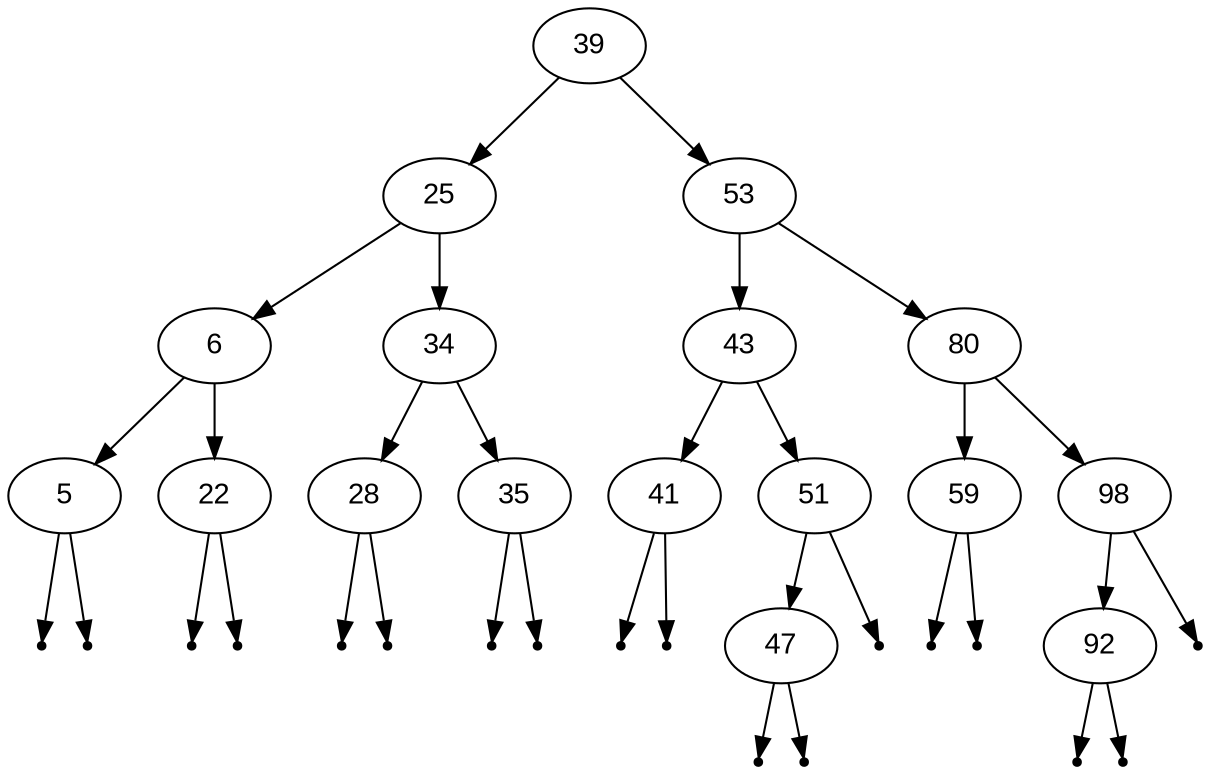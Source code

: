 digraph BST {
    node [fontname="Arial"];
    39 -> 25;
    25 -> 6;
    6 -> 5;
    null18 [shape=point];
    5 -> null18;
    null19 [shape=point];
    5 -> null19;
    6 -> 22;
    null20 [shape=point];
    22 -> null20;
    null21 [shape=point];
    22 -> null21;
    25 -> 34;
    34 -> 28;
    null22 [shape=point];
    28 -> null22;
    null23 [shape=point];
    28 -> null23;
    34 -> 35;
    null24 [shape=point];
    35 -> null24;
    null25 [shape=point];
    35 -> null25;
    39 -> 53;
    53 -> 43;
    43 -> 41;
    null26 [shape=point];
    41 -> null26;
    null27 [shape=point];
    41 -> null27;
    43 -> 51;
    51 -> 47;
    null28 [shape=point];
    47 -> null28;
    null29 [shape=point];
    47 -> null29;
    null30 [shape=point];
    51 -> null30;
    53 -> 80;
    80 -> 59;
    null31 [shape=point];
    59 -> null31;
    null32 [shape=point];
    59 -> null32;
    80 -> 98;
    98 -> 92;
    null33 [shape=point];
    92 -> null33;
    null34 [shape=point];
    92 -> null34;
    null35 [shape=point];
    98 -> null35;
}
